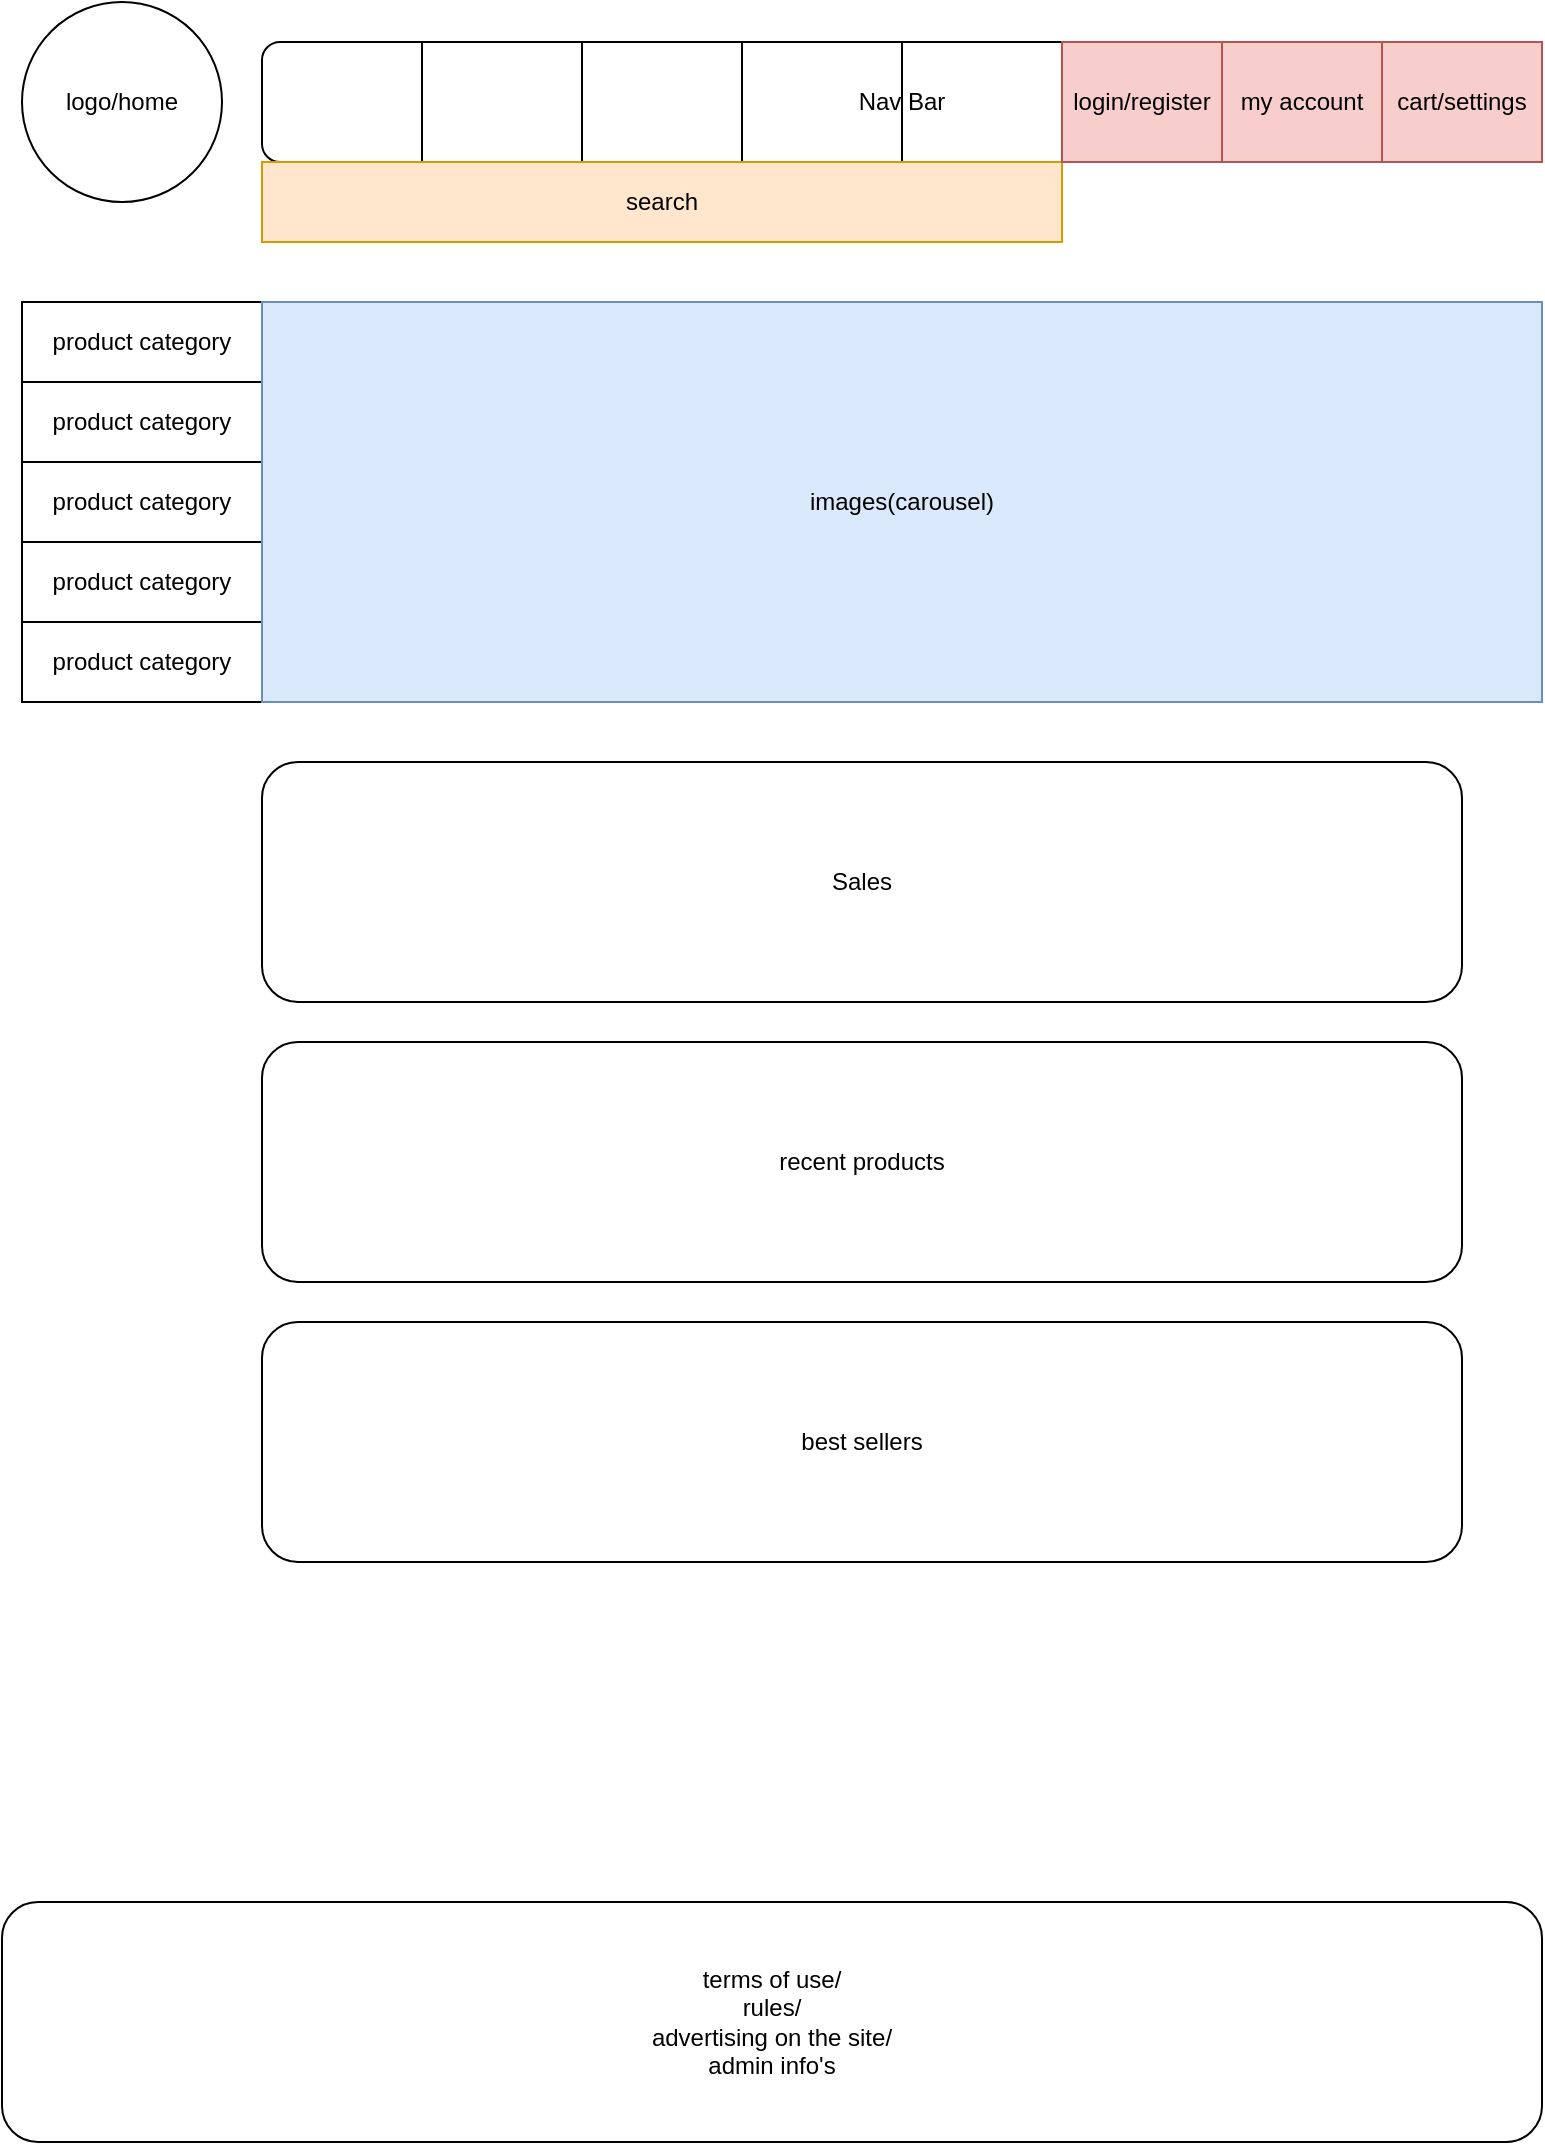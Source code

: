 <mxfile version="14.7.4" type="embed"><diagram id="cBYCK7sG08911_tAd0bc" name="Page-1"><mxGraphModel dx="1353" dy="742" grid="1" gridSize="10" guides="1" tooltips="1" connect="1" arrows="1" fold="1" page="1" pageScale="1" pageWidth="850" pageHeight="1100" math="0" shadow="0"><root><mxCell id="0"/><mxCell id="1" parent="0"/><mxCell id="2" value="logo/home" style="ellipse;whiteSpace=wrap;html=1;aspect=fixed;" parent="1" vertex="1"><mxGeometry x="40" y="10" width="100" height="100" as="geometry"/></mxCell><mxCell id="4" value="Nav Bar" style="rounded=1;whiteSpace=wrap;html=1;" parent="1" vertex="1"><mxGeometry x="160" y="30" width="640" height="60" as="geometry"/></mxCell><mxCell id="6" value="" style="endArrow=none;html=1;entryX=0.25;entryY=0;entryDx=0;entryDy=0;exitX=0.25;exitY=1;exitDx=0;exitDy=0;" parent="1" edge="1"><mxGeometry width="50" height="50" relative="1" as="geometry"><mxPoint x="320.0" y="90" as="sourcePoint"/><mxPoint x="320" y="30" as="targetPoint"/></mxGeometry></mxCell><mxCell id="7" value="" style="endArrow=none;html=1;entryX=0.25;entryY=0;entryDx=0;entryDy=0;exitX=0.25;exitY=1;exitDx=0;exitDy=0;" parent="1" edge="1"><mxGeometry width="50" height="50" relative="1" as="geometry"><mxPoint x="400.0" y="90" as="sourcePoint"/><mxPoint x="400" y="30" as="targetPoint"/></mxGeometry></mxCell><mxCell id="8" value="" style="endArrow=none;html=1;entryX=0.25;entryY=0;entryDx=0;entryDy=0;exitX=0.25;exitY=1;exitDx=0;exitDy=0;" parent="1" edge="1"><mxGeometry width="50" height="50" relative="1" as="geometry"><mxPoint x="480.0" y="90" as="sourcePoint"/><mxPoint x="480.0" y="30" as="targetPoint"/></mxGeometry></mxCell><mxCell id="9" value="" style="endArrow=none;html=1;entryX=0.25;entryY=0;entryDx=0;entryDy=0;exitX=0.25;exitY=1;exitDx=0;exitDy=0;" parent="1" edge="1"><mxGeometry width="50" height="50" relative="1" as="geometry"><mxPoint x="560.0" y="90" as="sourcePoint"/><mxPoint x="560" y="30" as="targetPoint"/></mxGeometry></mxCell><mxCell id="10" value="" style="endArrow=none;html=1;entryX=0.25;entryY=0;entryDx=0;entryDy=0;exitX=0.25;exitY=1;exitDx=0;exitDy=0;" parent="1" edge="1"><mxGeometry width="50" height="50" relative="1" as="geometry"><mxPoint x="640.0" y="90" as="sourcePoint"/><mxPoint x="640" y="30" as="targetPoint"/></mxGeometry></mxCell><mxCell id="12" value="" style="endArrow=none;html=1;entryX=0.25;entryY=0;entryDx=0;entryDy=0;exitX=0.25;exitY=1;exitDx=0;exitDy=0;" parent="1" edge="1"><mxGeometry width="50" height="50" relative="1" as="geometry"><mxPoint x="720.0" y="90.0" as="sourcePoint"/><mxPoint x="720.0" y="30" as="targetPoint"/></mxGeometry></mxCell><mxCell id="13" value="" style="endArrow=none;html=1;entryX=0.25;entryY=0;entryDx=0;entryDy=0;exitX=0.25;exitY=1;exitDx=0;exitDy=0;" parent="1" edge="1"><mxGeometry width="50" height="50" relative="1" as="geometry"><mxPoint x="240.0" y="90.0" as="sourcePoint"/><mxPoint x="240.0" y="30" as="targetPoint"/></mxGeometry></mxCell><mxCell id="14" value="search" style="rounded=0;whiteSpace=wrap;html=1;fillColor=#ffe6cc;strokeColor=#d79b00;" parent="1" vertex="1"><mxGeometry x="160" y="90" width="400" height="40" as="geometry"/></mxCell><mxCell id="15" value="my account" style="rounded=0;whiteSpace=wrap;html=1;fillColor=#f8cecc;strokeColor=#b85450;" parent="1" vertex="1"><mxGeometry x="640" y="30" width="80" height="60" as="geometry"/></mxCell><mxCell id="16" value="cart/settings" style="rounded=0;whiteSpace=wrap;html=1;fillColor=#f8cecc;strokeColor=#b85450;" parent="1" vertex="1"><mxGeometry x="720" y="30" width="80" height="60" as="geometry"/></mxCell><mxCell id="17" value="product category" style="rounded=0;whiteSpace=wrap;html=1;" parent="1" vertex="1"><mxGeometry x="40" y="160" width="120" height="40" as="geometry"/></mxCell><mxCell id="18" value="product category" style="rounded=0;whiteSpace=wrap;html=1;" parent="1" vertex="1"><mxGeometry x="40" y="200" width="120" height="40" as="geometry"/></mxCell><mxCell id="19" value="product category" style="rounded=0;whiteSpace=wrap;html=1;" parent="1" vertex="1"><mxGeometry x="40" y="320" width="120" height="40" as="geometry"/></mxCell><mxCell id="20" value="product category" style="rounded=0;whiteSpace=wrap;html=1;" parent="1" vertex="1"><mxGeometry x="40" y="240" width="120" height="40" as="geometry"/></mxCell><mxCell id="21" value="product category" style="rounded=0;whiteSpace=wrap;html=1;" parent="1" vertex="1"><mxGeometry x="40" y="280" width="120" height="40" as="geometry"/></mxCell><mxCell id="23" value="images(carousel)" style="rounded=0;whiteSpace=wrap;html=1;fillColor=#dae8fc;strokeColor=#6c8ebf;" parent="1" vertex="1"><mxGeometry x="160" y="160" width="640" height="200" as="geometry"/></mxCell><mxCell id="24" value="best sellers" style="rounded=1;whiteSpace=wrap;html=1;" parent="1" vertex="1"><mxGeometry x="160" y="670" width="600" height="120" as="geometry"/></mxCell><mxCell id="25" value="recent products" style="rounded=1;whiteSpace=wrap;html=1;" parent="1" vertex="1"><mxGeometry x="160" y="530" width="600" height="120" as="geometry"/></mxCell><mxCell id="26" value="Sales" style="rounded=1;whiteSpace=wrap;html=1;" parent="1" vertex="1"><mxGeometry x="160" y="390" width="600" height="120" as="geometry"/></mxCell><mxCell id="27" value="terms of use/&lt;br&gt;rules/&lt;br&gt;advertising on the site/&lt;br&gt;admin info's" style="rounded=1;whiteSpace=wrap;html=1;" parent="1" vertex="1"><mxGeometry x="30" y="960" width="770" height="120" as="geometry"/></mxCell><mxCell id="28" value="login/register" style="rounded=0;whiteSpace=wrap;html=1;fillColor=#f8cecc;strokeColor=#b85450;" parent="1" vertex="1"><mxGeometry x="560" y="30" width="80" height="60" as="geometry"/></mxCell></root></mxGraphModel></diagram></mxfile>